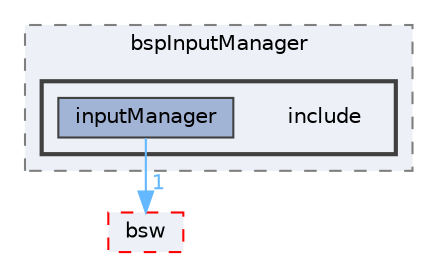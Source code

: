 digraph "include"
{
 // LATEX_PDF_SIZE
  bgcolor="transparent";
  edge [fontname=Helvetica,fontsize=10,labelfontname=Helvetica,labelfontsize=10];
  node [fontname=Helvetica,fontsize=10,shape=box,height=0.2,width=0.4];
  compound=true
  subgraph clusterdir_b3f7e3a7333ebee86a4f179097405da4 {
    graph [ bgcolor="#edf0f7", pencolor="grey50", label="bspInputManager", fontname=Helvetica,fontsize=10 style="filled,dashed", URL="dir_b3f7e3a7333ebee86a4f179097405da4.html",tooltip=""]
  subgraph clusterdir_48854b2affb58401f68048edfb59c943 {
    graph [ bgcolor="#edf0f7", pencolor="grey25", label="", fontname=Helvetica,fontsize=10 style="filled,bold", URL="dir_48854b2affb58401f68048edfb59c943.html",tooltip=""]
    dir_48854b2affb58401f68048edfb59c943 [shape=plaintext, label="include"];
  dir_bcbeee1468a20609c29f59453fecdf19 [label="inputManager", fillcolor="#a2b4d6", color="grey25", style="filled", URL="dir_bcbeee1468a20609c29f59453fecdf19.html",tooltip=""];
  }
  }
  dir_6d5c880d47bd8ed5a2539072056c02e0 [label="bsw", fillcolor="#edf0f7", color="red", style="filled,dashed", URL="dir_6d5c880d47bd8ed5a2539072056c02e0.html",tooltip=""];
  dir_bcbeee1468a20609c29f59453fecdf19->dir_6d5c880d47bd8ed5a2539072056c02e0 [headlabel="1", labeldistance=1.5 headhref="dir_000121_000030.html" href="dir_000121_000030.html" color="steelblue1" fontcolor="steelblue1"];
}
